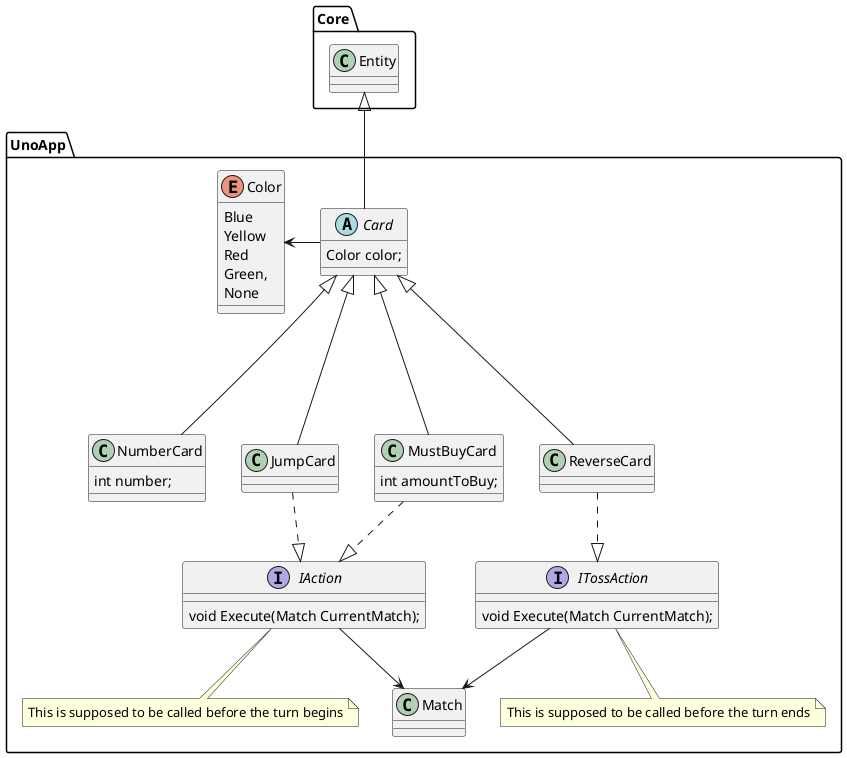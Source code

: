 @startuml
'https://plantuml.com/class-diagram

package Core{
    class Entity{
    }
}

package UnoApp{
    enum Color{
        Blue
        Yellow
        Red
        Green,
        None
    }

    abstract class Card{
        Color color;
    }

    class NumberCard{
        int number;
    }

    class MustBuyCard{
        int amountToBuy;
    }

    class ReverseCard{
    }

    class JumpCard{
    }

    Entity <|-- Card
    Color <- Card
    Card <|--- NumberCard
    Card <|--- MustBuyCard
    Card <|--- ReverseCard
    Card <|--- JumpCard

    interface IAction{
        void Execute(Match CurrentMatch);
    }

    interface ITossAction{    
        void Execute(Match CurrentMatch);
    }

    MustBuyCard ..|> IAction
    JumpCard ..|> IAction
    ReverseCard ..|> ITossAction
    
    class Match{
    }

    note bottom of ITossAction : This is supposed to be called before the turn ends
    note bottom of IAction : This is supposed to be called before the turn begins

    IAction --> Match
    ITossAction --> Match
}
@enduml